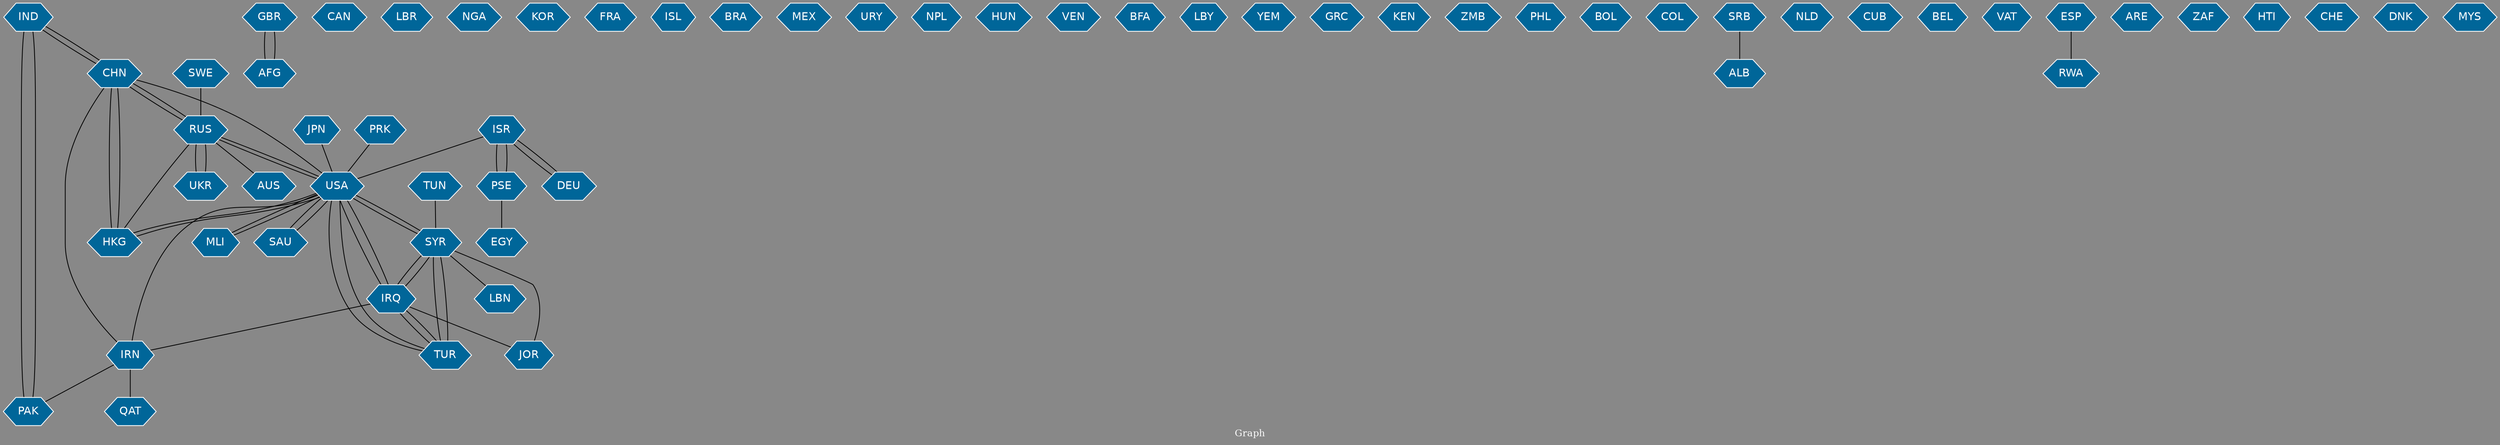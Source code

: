 // Countries together in item graph
graph {
	graph [bgcolor="#888888" fontcolor=white fontsize=12 label="Graph" outputorder=edgesfirst overlap=prism]
	node [color=white fillcolor="#006699" fontcolor=white fontname=Helvetica shape=hexagon style=filled]
	edge [arrowhead=open color=black fontcolor=white fontname=Courier fontsize=12]
		IND [label=IND]
		SYR [label=SYR]
		PAK [label=PAK]
		GBR [label=GBR]
		JPN [label=JPN]
		HKG [label=HKG]
		UKR [label=UKR]
		IRN [label=IRN]
		PSE [label=PSE]
		ISR [label=ISR]
		IRQ [label=IRQ]
		AUS [label=AUS]
		DEU [label=DEU]
		TUR [label=TUR]
		PRK [label=PRK]
		USA [label=USA]
		LBN [label=LBN]
		EGY [label=EGY]
		RUS [label=RUS]
		CAN [label=CAN]
		LBR [label=LBR]
		NGA [label=NGA]
		KOR [label=KOR]
		FRA [label=FRA]
		ISL [label=ISL]
		AFG [label=AFG]
		CHN [label=CHN]
		BRA [label=BRA]
		MEX [label=MEX]
		URY [label=URY]
		MLI [label=MLI]
		NPL [label=NPL]
		SAU [label=SAU]
		JOR [label=JOR]
		HUN [label=HUN]
		VEN [label=VEN]
		BFA [label=BFA]
		LBY [label=LBY]
		YEM [label=YEM]
		GRC [label=GRC]
		KEN [label=KEN]
		ZMB [label=ZMB]
		PHL [label=PHL]
		SWE [label=SWE]
		BOL [label=BOL]
		COL [label=COL]
		QAT [label=QAT]
		SRB [label=SRB]
		ALB [label=ALB]
		NLD [label=NLD]
		CUB [label=CUB]
		BEL [label=BEL]
		VAT [label=VAT]
		ESP [label=ESP]
		TUN [label=TUN]
		ARE [label=ARE]
		ZAF [label=ZAF]
		HTI [label=HTI]
		CHE [label=CHE]
		DNK [label=DNK]
		MYS [label=MYS]
		RWA [label=RWA]
			HKG -- USA [weight=1]
			SYR -- USA [weight=2]
			SYR -- IRQ [weight=9]
			TUR -- SYR [weight=9]
			ISR -- PSE [weight=2]
			USA -- MLI [weight=1]
			UKR -- RUS [weight=8]
			IND -- PAK [weight=3]
			IRQ -- IRN [weight=1]
			SRB -- ALB [weight=1]
			IRQ -- USA [weight=1]
			USA -- HKG [weight=1]
			ESP -- RWA [weight=1]
			SWE -- RUS [weight=1]
			CHN -- IND [weight=1]
			GBR -- AFG [weight=2]
			USA -- SAU [weight=2]
			SYR -- JOR [weight=1]
			SYR -- TUR [weight=9]
			AFG -- GBR [weight=3]
			IRN -- PAK [weight=1]
			USA -- SYR [weight=1]
			JPN -- USA [weight=1]
			MLI -- USA [weight=2]
			USA -- IRQ [weight=2]
			PSE -- EGY [weight=1]
			IRQ -- JOR [weight=1]
			CHN -- RUS [weight=3]
			USA -- TUR [weight=3]
			RUS -- USA [weight=1]
			SYR -- LBN [weight=2]
			IND -- CHN [weight=1]
			USA -- RUS [weight=1]
			IRQ -- SYR [weight=11]
			PSE -- ISR [weight=2]
			HKG -- CHN [weight=6]
			HKG -- RUS [weight=2]
			ISR -- USA [weight=1]
			IRN -- QAT [weight=1]
			TUR -- IRQ [weight=5]
			USA -- CHN [weight=2]
			ISR -- DEU [weight=1]
			RUS -- UKR [weight=5]
			PAK -- IND [weight=3]
			TUR -- USA [weight=2]
			IRN -- CHN [weight=1]
			PRK -- USA [weight=1]
			IRQ -- TUR [weight=6]
			RUS -- AUS [weight=1]
			RUS -- CHN [weight=1]
			USA -- IRN [weight=1]
			DEU -- ISR [weight=1]
			TUN -- SYR [weight=1]
			CHN -- HKG [weight=9]
			SAU -- USA [weight=1]
}